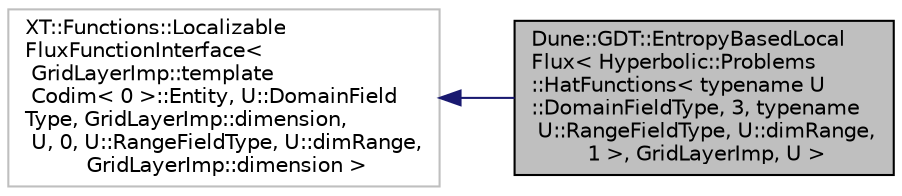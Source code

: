 digraph "Dune::GDT::EntropyBasedLocalFlux&lt; Hyperbolic::Problems::HatFunctions&lt; typename U::DomainFieldType, 3, typename U::RangeFieldType, U::dimRange, 1 &gt;, GridLayerImp, U &gt;"
{
  edge [fontname="Helvetica",fontsize="10",labelfontname="Helvetica",labelfontsize="10"];
  node [fontname="Helvetica",fontsize="10",shape=record];
  rankdir="LR";
  Node0 [label="Dune::GDT::EntropyBasedLocal\lFlux\< Hyperbolic::Problems\l::HatFunctions\< typename U\l::DomainFieldType, 3, typename\l U::RangeFieldType, U::dimRange,\l 1 \>, GridLayerImp, U \>",height=0.2,width=0.4,color="black", fillcolor="grey75", style="filled", fontcolor="black"];
  Node1 -> Node0 [dir="back",color="midnightblue",fontsize="10",style="solid",fontname="Helvetica"];
  Node1 [label="XT::Functions::Localizable\lFluxFunctionInterface\<\l GridLayerImp::template\l Codim\< 0 \>::Entity, U::DomainField\lType, GridLayerImp::dimension,\l U, 0, U::RangeFieldType, U::dimRange,\l GridLayerImp::dimension \>",height=0.2,width=0.4,color="grey75", fillcolor="white", style="filled"];
}

